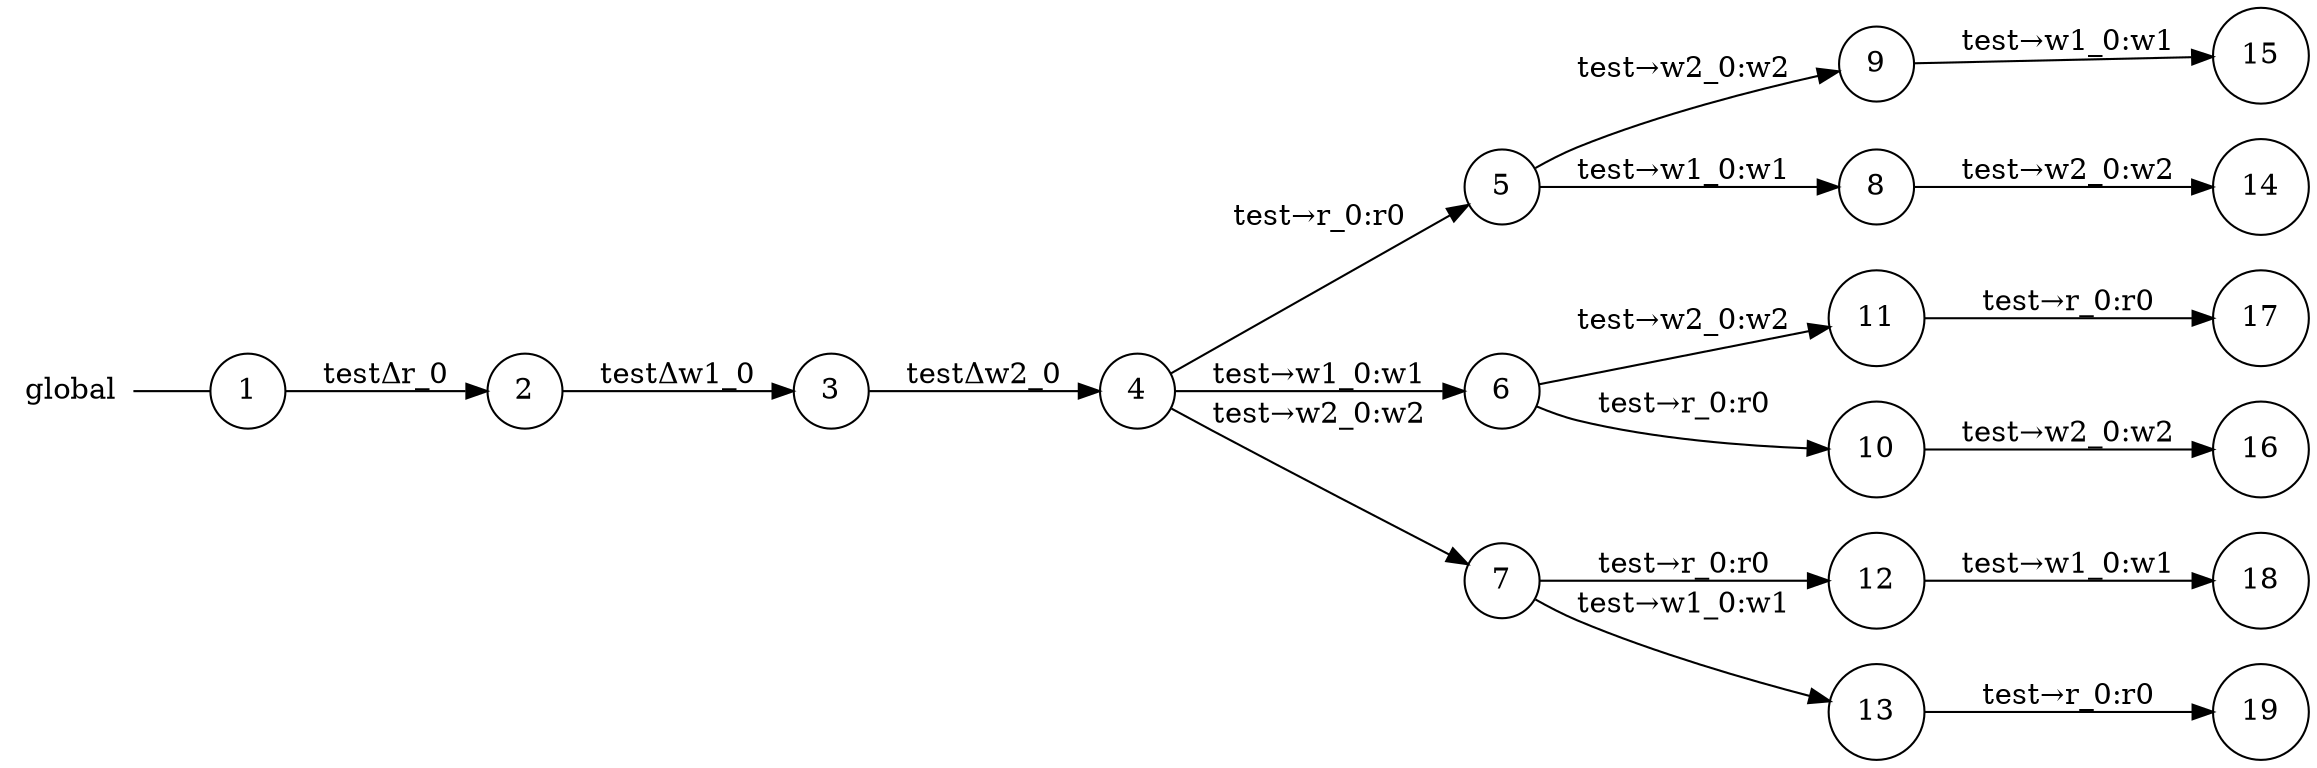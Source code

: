 digraph global {
	rankdir="LR";
	n_0 [label="global", shape="plaintext"];
	n_1 [id="5", shape=circle, label="5"];
	n_2 [id="15", shape=circle, label="15"];
	n_3 [id="19", shape=circle, label="19"];
	n_4 [id="12", shape=circle, label="12"];
	n_5 [id="11", shape=circle, label="11"];
	n_6 [id="17", shape=circle, label="17"];
	n_7 [id="18", shape=circle, label="18"];
	n_8 [id="14", shape=circle, label="14"];
	n_9 [id="6", shape=circle, label="6"];
	n_10 [id="13", shape=circle, label="13"];
	n_11 [id="10", shape=circle, label="10"];
	n_12 [id="1", shape=circle, label="1"];
	n_0 -> n_12 [arrowhead=none];
	n_13 [id="9", shape=circle, label="9"];
	n_14 [id="2", shape=circle, label="2"];
	n_15 [id="8", shape=circle, label="8"];
	n_16 [id="4", shape=circle, label="4"];
	n_17 [id="7", shape=circle, label="7"];
	n_18 [id="3", shape=circle, label="3"];
	n_19 [id="16", shape=circle, label="16"];

	n_9 -> n_11 [id="[$e|8]", label="test→r_0:r0"];
	n_13 -> n_2 [id="[$e|13]", label="test→w1_0:w1"];
	n_11 -> n_19 [id="[$e|14]", label="test→w2_0:w2"];
	n_16 -> n_9 [id="[$e|4]", label="test→w1_0:w1"];
	n_17 -> n_4 [id="[$e|10]", label="test→r_0:r0"];
	n_10 -> n_3 [id="[$e|17]", label="test→r_0:r0"];
	n_16 -> n_1 [id="[$e|3]", label="test→r_0:r0"];
	n_5 -> n_6 [id="[$e|15]", label="test→r_0:r0"];
	n_1 -> n_13 [id="[$e|7]", label="test→w2_0:w2"];
	n_9 -> n_5 [id="[$e|9]", label="test→w2_0:w2"];
	n_4 -> n_7 [id="[$e|16]", label="test→w1_0:w1"];
	n_16 -> n_17 [id="[$e|5]", label="test→w2_0:w2"];
	n_12 -> n_14 [id="[$e|0]", label="testΔr_0"];
	n_1 -> n_15 [id="[$e|6]", label="test→w1_0:w1"];
	n_14 -> n_18 [id="[$e|1]", label="testΔw1_0"];
	n_17 -> n_10 [id="[$e|11]", label="test→w1_0:w1"];
	n_18 -> n_16 [id="[$e|2]", label="testΔw2_0"];
	n_15 -> n_8 [id="[$e|12]", label="test→w2_0:w2"];
}
